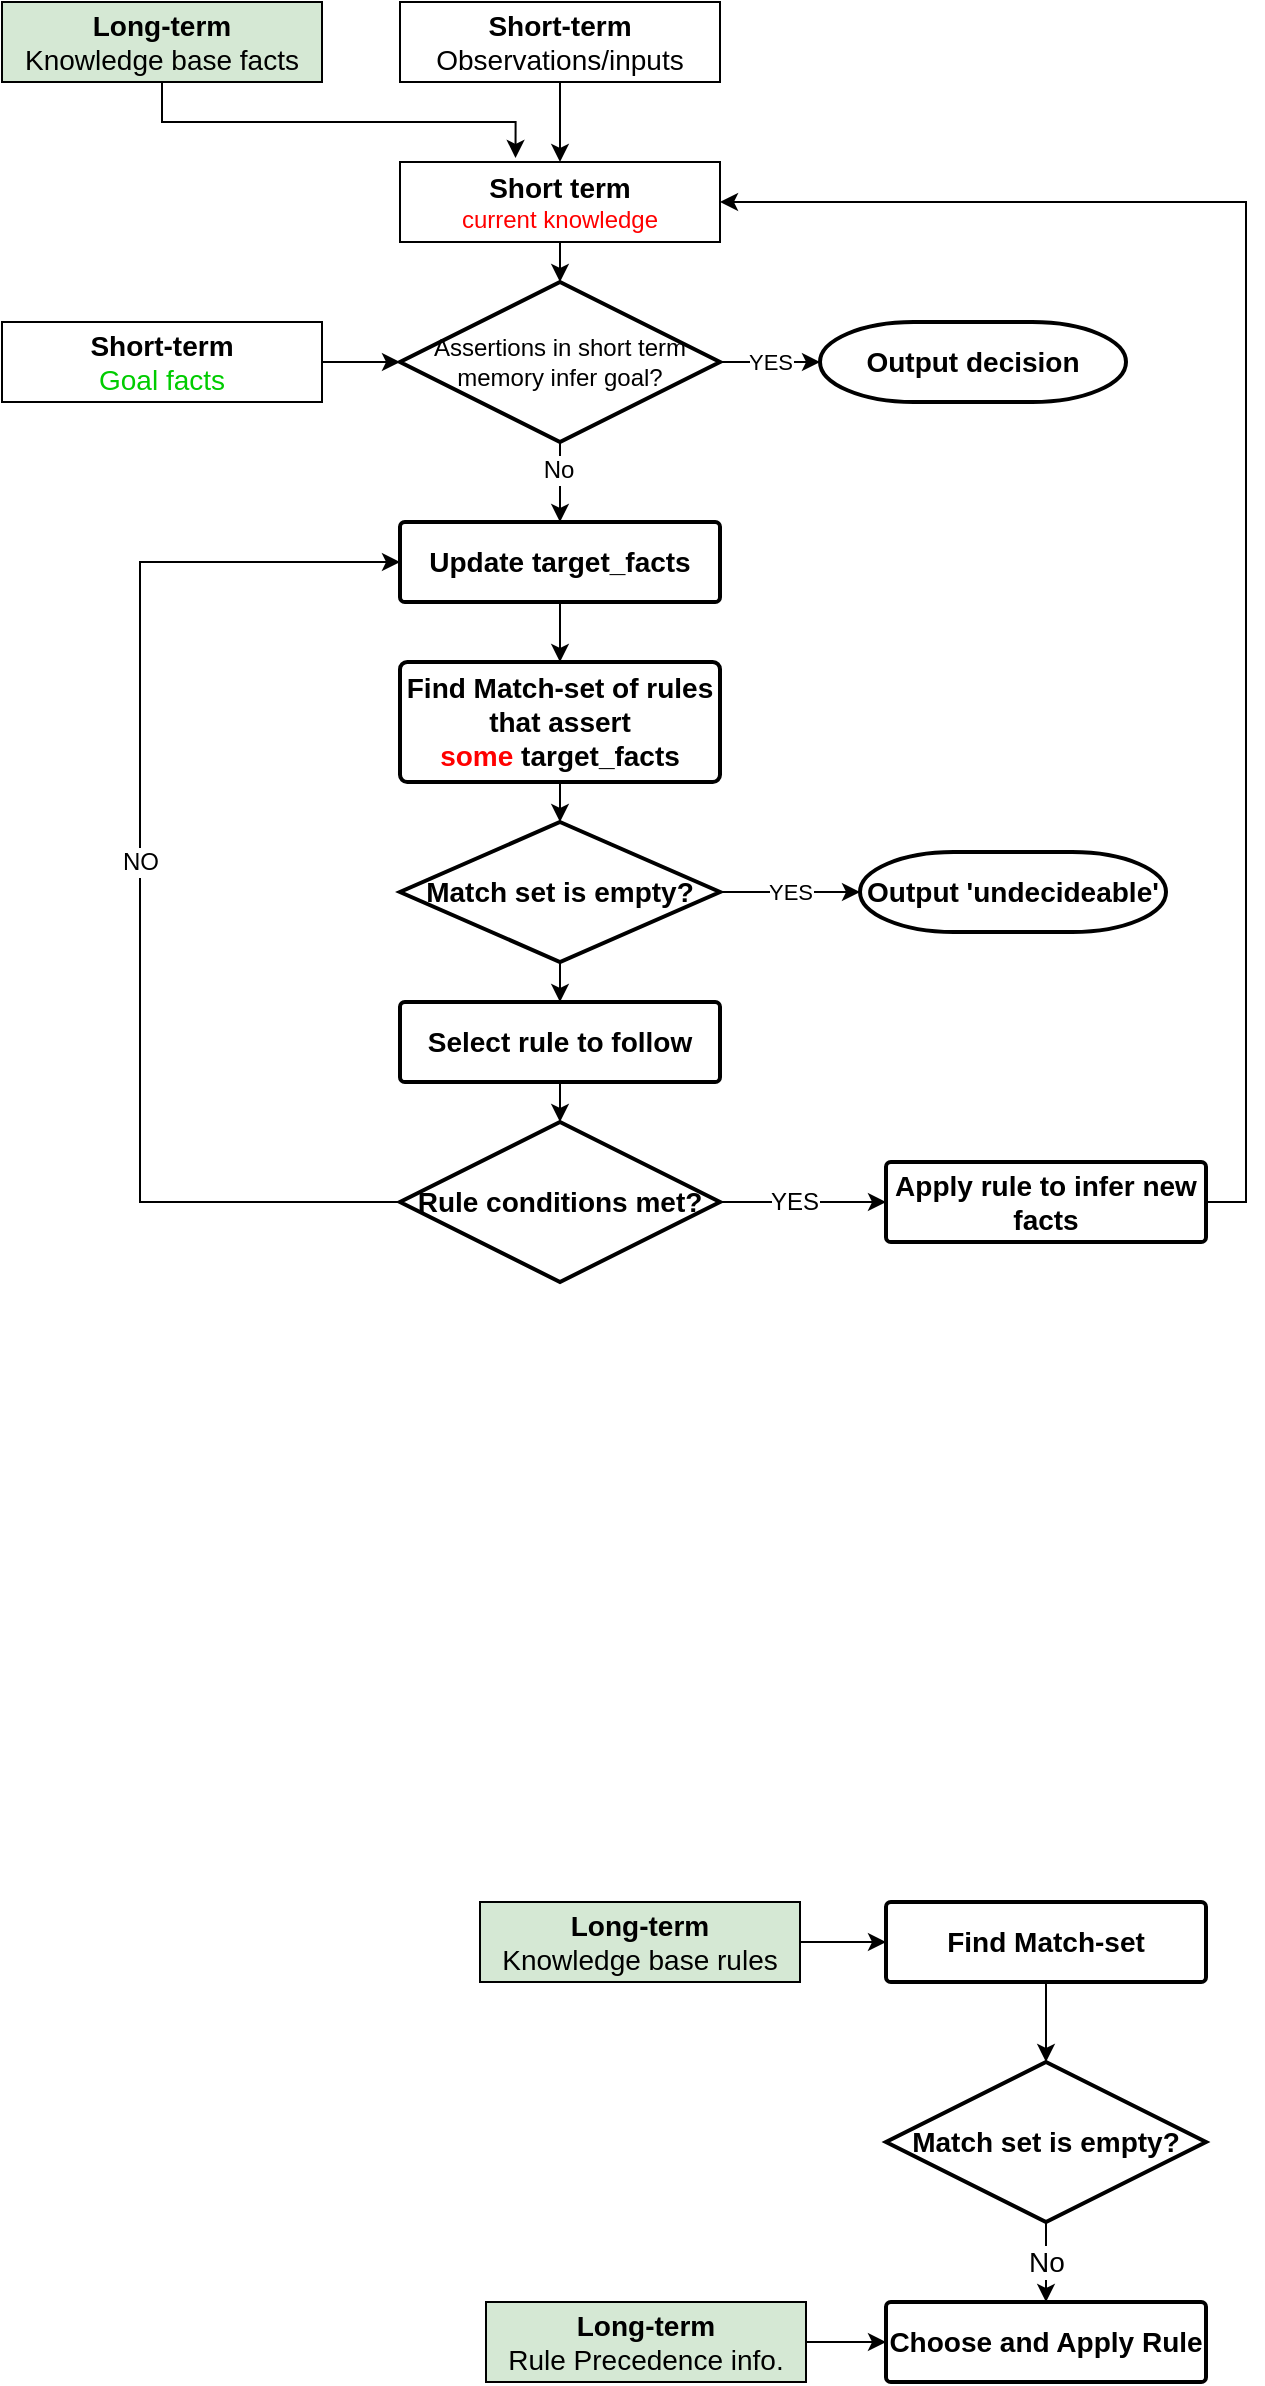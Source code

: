 <mxGraphModel dx="671" dy="478" grid="0" gridSize="10" guides="1" tooltips="1" connect="1" arrows="1" fold="1" page="1" pageScale="1" pageWidth="850" pageHeight="1100" background="#ffffff"><root><mxCell id="0"/><mxCell id="1" parent="0"/><mxCell id="15" style="edgeStyle=orthogonalEdgeStyle;rounded=0;html=1;exitX=0.5;exitY=1;entryX=0.361;entryY=-0.05;entryPerimeter=0;jettySize=auto;orthogonalLoop=1;" parent="1" source="2" target="4" edge="1"><mxGeometry relative="1" as="geometry"/></mxCell><mxCell id="2" value="&lt;b style=&quot;font-size: 14px&quot;&gt;&lt;font style=&quot;font-size: 14px&quot;&gt;Long-term&lt;/font&gt;&lt;/b&gt;&lt;div style=&quot;font-size: 14px&quot;&gt;Knowledge base facts&lt;/div&gt;" style="rounded=0;whiteSpace=wrap;html=1;fillColor=#D5E8D4;" parent="1" vertex="1"><mxGeometry x="121" y="80" width="160" height="40" as="geometry"/></mxCell><mxCell id="16" style="edgeStyle=orthogonalEdgeStyle;rounded=0;html=1;exitX=0.5;exitY=1;entryX=0.5;entryY=0;jettySize=auto;orthogonalLoop=1;" parent="1" source="3" target="4" edge="1"><mxGeometry relative="1" as="geometry"/></mxCell><mxCell id="3" value="&lt;b style=&quot;font-size: 14px&quot;&gt;&lt;font style=&quot;font-size: 14px&quot;&gt;Short-term&lt;/font&gt;&lt;/b&gt;&lt;div style=&quot;font-size: 14px&quot;&gt;Observations/inputs&lt;/div&gt;" style="rounded=0;whiteSpace=wrap;html=1;" parent="1" vertex="1"><mxGeometry x="320" y="80" width="160" height="40" as="geometry"/></mxCell><mxCell id="53" style="edgeStyle=orthogonalEdgeStyle;rounded=0;html=1;exitX=0.5;exitY=1;entryX=0.5;entryY=0;entryPerimeter=0;jettySize=auto;orthogonalLoop=1;" parent="1" source="4" target="35" edge="1"><mxGeometry relative="1" as="geometry"/></mxCell><mxCell id="4" value="&lt;b&gt;&lt;font style=&quot;font-size: 14px&quot;&gt;Short term&lt;/font&gt;&lt;/b&gt;&lt;div&gt;&lt;font color=&quot;#ff0000&quot;&gt;current knowledge&lt;/font&gt;&lt;/div&gt;" style="rounded=0;whiteSpace=wrap;html=1;" parent="1" vertex="1"><mxGeometry x="320" y="160" width="160" height="40" as="geometry"/></mxCell><mxCell id="19" style="edgeStyle=orthogonalEdgeStyle;rounded=0;html=1;exitX=0.5;exitY=1;exitPerimeter=0;entryX=0.5;entryY=0;entryPerimeter=0;jettySize=auto;orthogonalLoop=1;" parent="1" source="5" target="8" edge="1"><mxGeometry relative="1" as="geometry"/></mxCell><mxCell id="5" value="&lt;font style=&quot;font-size: 14px&quot;&gt;&lt;b&gt;Find Match-set&lt;/b&gt;&lt;/font&gt;" style="shape=mxgraph.flowchart.process;whiteSpace=wrap;html=1;fillColor=#ffffff;strokeColor=#000000;strokeWidth=2" parent="1" vertex="1"><mxGeometry x="563" y="1030" width="160" height="40" as="geometry"/></mxCell><mxCell id="18" style="edgeStyle=orthogonalEdgeStyle;rounded=0;html=1;exitX=1;exitY=0.5;entryX=0;entryY=0.5;entryPerimeter=0;jettySize=auto;orthogonalLoop=1;" parent="1" source="6" target="5" edge="1"><mxGeometry relative="1" as="geometry"/></mxCell><mxCell id="6" value="&lt;b style=&quot;font-size: 14px&quot;&gt;&lt;font style=&quot;font-size: 14px&quot;&gt;Long-term&lt;/font&gt;&lt;/b&gt;&lt;div style=&quot;font-size: 14px&quot;&gt;Knowledge base rules&lt;/div&gt;" style="rounded=0;whiteSpace=wrap;html=1;fillColor=#D5E8D4;" parent="1" vertex="1"><mxGeometry x="360" y="1030" width="160" height="40" as="geometry"/></mxCell><mxCell id="24" value="&lt;font style=&quot;font-size: 14px&quot;&gt;No&lt;/font&gt;" style="edgeStyle=orthogonalEdgeStyle;rounded=0;html=1;exitX=0.5;exitY=1;exitPerimeter=0;entryX=0.5;entryY=0;entryPerimeter=0;jettySize=auto;orthogonalLoop=1;" parent="1" source="8" target="9" edge="1"><mxGeometry relative="1" as="geometry"/></mxCell><mxCell id="8" value="&lt;font size=&quot;1&quot;&gt;&lt;b style=&quot;font-size: 14px&quot;&gt;Match set is empty?&lt;/b&gt;&lt;/font&gt;" style="shape=mxgraph.flowchart.decision;whiteSpace=wrap;html=1;fillColor=#ffffff;strokeColor=#000000;strokeWidth=2" parent="1" vertex="1"><mxGeometry x="563" y="1110" width="160" height="80" as="geometry"/></mxCell><mxCell id="9" value="&lt;font style=&quot;font-size: 14px&quot;&gt;&lt;b&gt;Choose and Apply Rule&lt;/b&gt;&lt;/font&gt;" style="shape=mxgraph.flowchart.process;whiteSpace=wrap;html=1;fillColor=#ffffff;strokeColor=#000000;strokeWidth=2" parent="1" vertex="1"><mxGeometry x="563" y="1230" width="160" height="40" as="geometry"/></mxCell><mxCell id="25" style="edgeStyle=orthogonalEdgeStyle;rounded=0;html=1;exitX=1;exitY=0.5;entryX=0;entryY=0.5;entryPerimeter=0;jettySize=auto;orthogonalLoop=1;" parent="1" source="13" target="9" edge="1"><mxGeometry relative="1" as="geometry"/></mxCell><mxCell id="13" value="&lt;b style=&quot;font-size: 14px&quot;&gt;&lt;font style=&quot;font-size: 14px&quot;&gt;Long-term&lt;/font&gt;&lt;/b&gt;&lt;div style=&quot;font-size: 14px&quot;&gt;Rule Precedence info.&lt;/div&gt;" style="rounded=0;whiteSpace=wrap;html=1;fillColor=#D5E8D4;" parent="1" vertex="1"><mxGeometry x="363" y="1230" width="160" height="40" as="geometry"/></mxCell><mxCell id="29" value="&lt;font size=&quot;1&quot;&gt;&lt;b style=&quot;font-size: 14px&quot;&gt;Output decision&lt;/b&gt;&lt;/font&gt;" style="shape=mxgraph.flowchart.terminator;whiteSpace=wrap;html=1;fillColor=#ffffff;strokeColor=#000000;strokeWidth=2" parent="1" vertex="1"><mxGeometry x="530" y="240" width="153" height="40" as="geometry"/></mxCell><mxCell id="36" style="edgeStyle=orthogonalEdgeStyle;rounded=0;html=1;exitX=1;exitY=0.5;entryX=0;entryY=0.5;entryPerimeter=0;jettySize=auto;orthogonalLoop=1;" parent="1" source="33" target="35" edge="1"><mxGeometry relative="1" as="geometry"/></mxCell><mxCell id="33" value="&lt;b style=&quot;font-size: 14px&quot;&gt;&lt;font style=&quot;font-size: 14px&quot;&gt;Short-term&lt;/font&gt;&lt;/b&gt;&lt;div style=&quot;font-size: 14px&quot;&gt;&lt;font color=&quot;#00cc00&quot;&gt;Goal facts&lt;/font&gt;&lt;/div&gt;" style="rounded=0;whiteSpace=wrap;html=1;" parent="1" vertex="1"><mxGeometry x="121" y="240" width="160" height="40" as="geometry"/></mxCell><mxCell id="37" value="YES" style="edgeStyle=orthogonalEdgeStyle;rounded=0;html=1;exitX=1;exitY=0.5;exitPerimeter=0;entryX=0;entryY=0.5;entryPerimeter=0;jettySize=auto;orthogonalLoop=1;" parent="1" source="35" target="29" edge="1"><mxGeometry relative="1" as="geometry"/></mxCell><mxCell id="40" style="edgeStyle=orthogonalEdgeStyle;rounded=0;html=1;exitX=0.5;exitY=1;exitPerimeter=0;entryX=0.5;entryY=0;entryPerimeter=0;jettySize=auto;orthogonalLoop=1;" parent="1" source="35" target="39" edge="1"><mxGeometry relative="1" as="geometry"/></mxCell><mxCell id="48" value="No" style="text;html=1;resizable=0;points=[];align=center;verticalAlign=middle;labelBackgroundColor=#ffffff;" parent="40" vertex="1" connectable="0"><mxGeometry x="-0.3" y="-1" relative="1" as="geometry"><mxPoint as="offset"/></mxGeometry></mxCell><mxCell id="35" value="Assertions in short term memory infer goal?" style="shape=mxgraph.flowchart.decision;whiteSpace=wrap;html=1;fillColor=#ffffff;strokeColor=#000000;strokeWidth=2" parent="1" vertex="1"><mxGeometry x="320" y="220" width="160" height="80" as="geometry"/></mxCell><mxCell id="42" style="edgeStyle=orthogonalEdgeStyle;rounded=0;html=1;exitX=0.5;exitY=1;exitPerimeter=0;entryX=0.5;entryY=0;entryPerimeter=0;jettySize=auto;orthogonalLoop=1;" parent="1" source="39" target="41" edge="1"><mxGeometry relative="1" as="geometry"/></mxCell><mxCell id="39" value="&lt;font style=&quot;font-size: 14px&quot;&gt;&lt;b&gt;Update target_facts&lt;/b&gt;&lt;/font&gt;" style="shape=mxgraph.flowchart.process;whiteSpace=wrap;html=1;fillColor=#ffffff;strokeColor=#000000;strokeWidth=2" parent="1" vertex="1"><mxGeometry x="320" y="340" width="160" height="40" as="geometry"/></mxCell><mxCell id="45" style="edgeStyle=orthogonalEdgeStyle;rounded=0;html=1;exitX=0.5;exitY=1;exitPerimeter=0;entryX=0.5;entryY=0;entryPerimeter=0;jettySize=auto;orthogonalLoop=1;" parent="1" source="41" target="44" edge="1"><mxGeometry relative="1" as="geometry"/></mxCell><mxCell id="41" value="&lt;font style=&quot;font-size: 14px&quot;&gt;&lt;b&gt;Find Match-set of rules that assert &lt;font color=&quot;#ff0000&quot;&gt;some&amp;nbsp;&lt;/font&gt;target_facts&lt;/b&gt;&lt;/font&gt;" style="shape=mxgraph.flowchart.process;whiteSpace=wrap;html=1;fillColor=#ffffff;strokeColor=#000000;strokeWidth=2" parent="1" vertex="1"><mxGeometry x="320" y="410" width="160" height="60" as="geometry"/></mxCell><mxCell id="55" style="edgeStyle=orthogonalEdgeStyle;rounded=0;html=1;exitX=0.5;exitY=1;exitPerimeter=0;entryX=0.5;entryY=0;entryPerimeter=0;jettySize=auto;orthogonalLoop=1;" parent="1" source="43" target="49" edge="1"><mxGeometry relative="1" as="geometry"/></mxCell><mxCell id="43" value="&lt;font style=&quot;font-size: 14px&quot;&gt;&lt;b&gt;Select rule to follow&lt;/b&gt;&lt;/font&gt;" style="shape=mxgraph.flowchart.process;whiteSpace=wrap;html=1;fillColor=#ffffff;strokeColor=#000000;strokeWidth=2" parent="1" vertex="1"><mxGeometry x="320" y="580" width="160" height="40" as="geometry"/></mxCell><mxCell id="54" style="edgeStyle=orthogonalEdgeStyle;rounded=0;html=1;exitX=0.5;exitY=1;exitPerimeter=0;entryX=0.5;entryY=0;entryPerimeter=0;jettySize=auto;orthogonalLoop=1;" parent="1" source="44" target="43" edge="1"><mxGeometry relative="1" as="geometry"/></mxCell><mxCell id="59" value="YES" style="edgeStyle=orthogonalEdgeStyle;rounded=0;html=1;exitX=1;exitY=0.5;exitPerimeter=0;entryX=0;entryY=0.5;entryPerimeter=0;jettySize=auto;orthogonalLoop=1;" parent="1" source="44" target="46" edge="1"><mxGeometry relative="1" as="geometry"/></mxCell><mxCell id="44" value="&lt;font size=&quot;1&quot;&gt;&lt;b style=&quot;font-size: 14px&quot;&gt;Match set is empty?&lt;/b&gt;&lt;/font&gt;" style="shape=mxgraph.flowchart.decision;whiteSpace=wrap;html=1;fillColor=#ffffff;strokeColor=#000000;strokeWidth=2" parent="1" vertex="1"><mxGeometry x="320" y="490" width="160" height="70" as="geometry"/></mxCell><mxCell id="46" value="&lt;font size=&quot;1&quot;&gt;&lt;b style=&quot;font-size: 14px&quot;&gt;Output 'undecideable'&lt;/b&gt;&lt;/font&gt;" style="shape=mxgraph.flowchart.terminator;whiteSpace=wrap;html=1;fillColor=#ffffff;strokeColor=#000000;strokeWidth=2" parent="1" vertex="1"><mxGeometry x="550" y="505" width="153" height="40" as="geometry"/></mxCell><mxCell id="51" style="edgeStyle=orthogonalEdgeStyle;rounded=0;html=1;exitX=1;exitY=0.5;exitPerimeter=0;entryX=0;entryY=0.5;entryPerimeter=0;jettySize=auto;orthogonalLoop=1;" parent="1" source="49" target="50" edge="1"><mxGeometry relative="1" as="geometry"/></mxCell><mxCell id="56" value="YES" style="text;html=1;resizable=0;points=[];align=center;verticalAlign=middle;labelBackgroundColor=#ffffff;" parent="51" vertex="1" connectable="0"><mxGeometry x="-0.124" relative="1" as="geometry"><mxPoint as="offset"/></mxGeometry></mxCell><mxCell id="57" style="edgeStyle=orthogonalEdgeStyle;rounded=0;html=1;exitX=0;exitY=0.5;exitPerimeter=0;entryX=0;entryY=0.5;entryPerimeter=0;jettySize=auto;orthogonalLoop=1;" parent="1" source="49" target="39" edge="1"><mxGeometry relative="1" as="geometry"><Array as="points"><mxPoint x="190" y="680"/><mxPoint x="190" y="360"/></Array></mxGeometry></mxCell><mxCell id="58" value="NO" style="text;html=1;resizable=0;points=[];align=center;verticalAlign=middle;labelBackgroundColor=#ffffff;" parent="57" vertex="1" connectable="0"><mxGeometry x="0.035" relative="1" as="geometry"><mxPoint as="offset"/></mxGeometry></mxCell><mxCell id="49" value="&lt;b&gt;&lt;span style=&quot;font-size: 14px&quot;&gt;Rule&amp;nbsp;conditions met?&lt;/span&gt;&lt;/b&gt;" style="shape=mxgraph.flowchart.decision;whiteSpace=wrap;html=1;fillColor=#ffffff;strokeColor=#000000;strokeWidth=2" parent="1" vertex="1"><mxGeometry x="320" y="640" width="160" height="80" as="geometry"/></mxCell><mxCell id="52" style="edgeStyle=orthogonalEdgeStyle;rounded=0;html=1;exitX=1;exitY=0.5;exitPerimeter=0;entryX=1;entryY=0.5;jettySize=auto;orthogonalLoop=1;" parent="1" source="50" target="4" edge="1"><mxGeometry relative="1" as="geometry"/></mxCell><mxCell id="50" value="&lt;font&gt;&lt;b&gt;&lt;span style=&quot;font-size: 14px&quot;&gt;Apply rule to infer new facts&lt;/span&gt;&lt;/b&gt;&lt;/font&gt;" style="shape=mxgraph.flowchart.process;whiteSpace=wrap;html=1;fillColor=#ffffff;strokeColor=#000000;strokeWidth=2" parent="1" vertex="1"><mxGeometry x="563" y="660" width="160" height="40" as="geometry"/></mxCell></root></mxGraphModel>